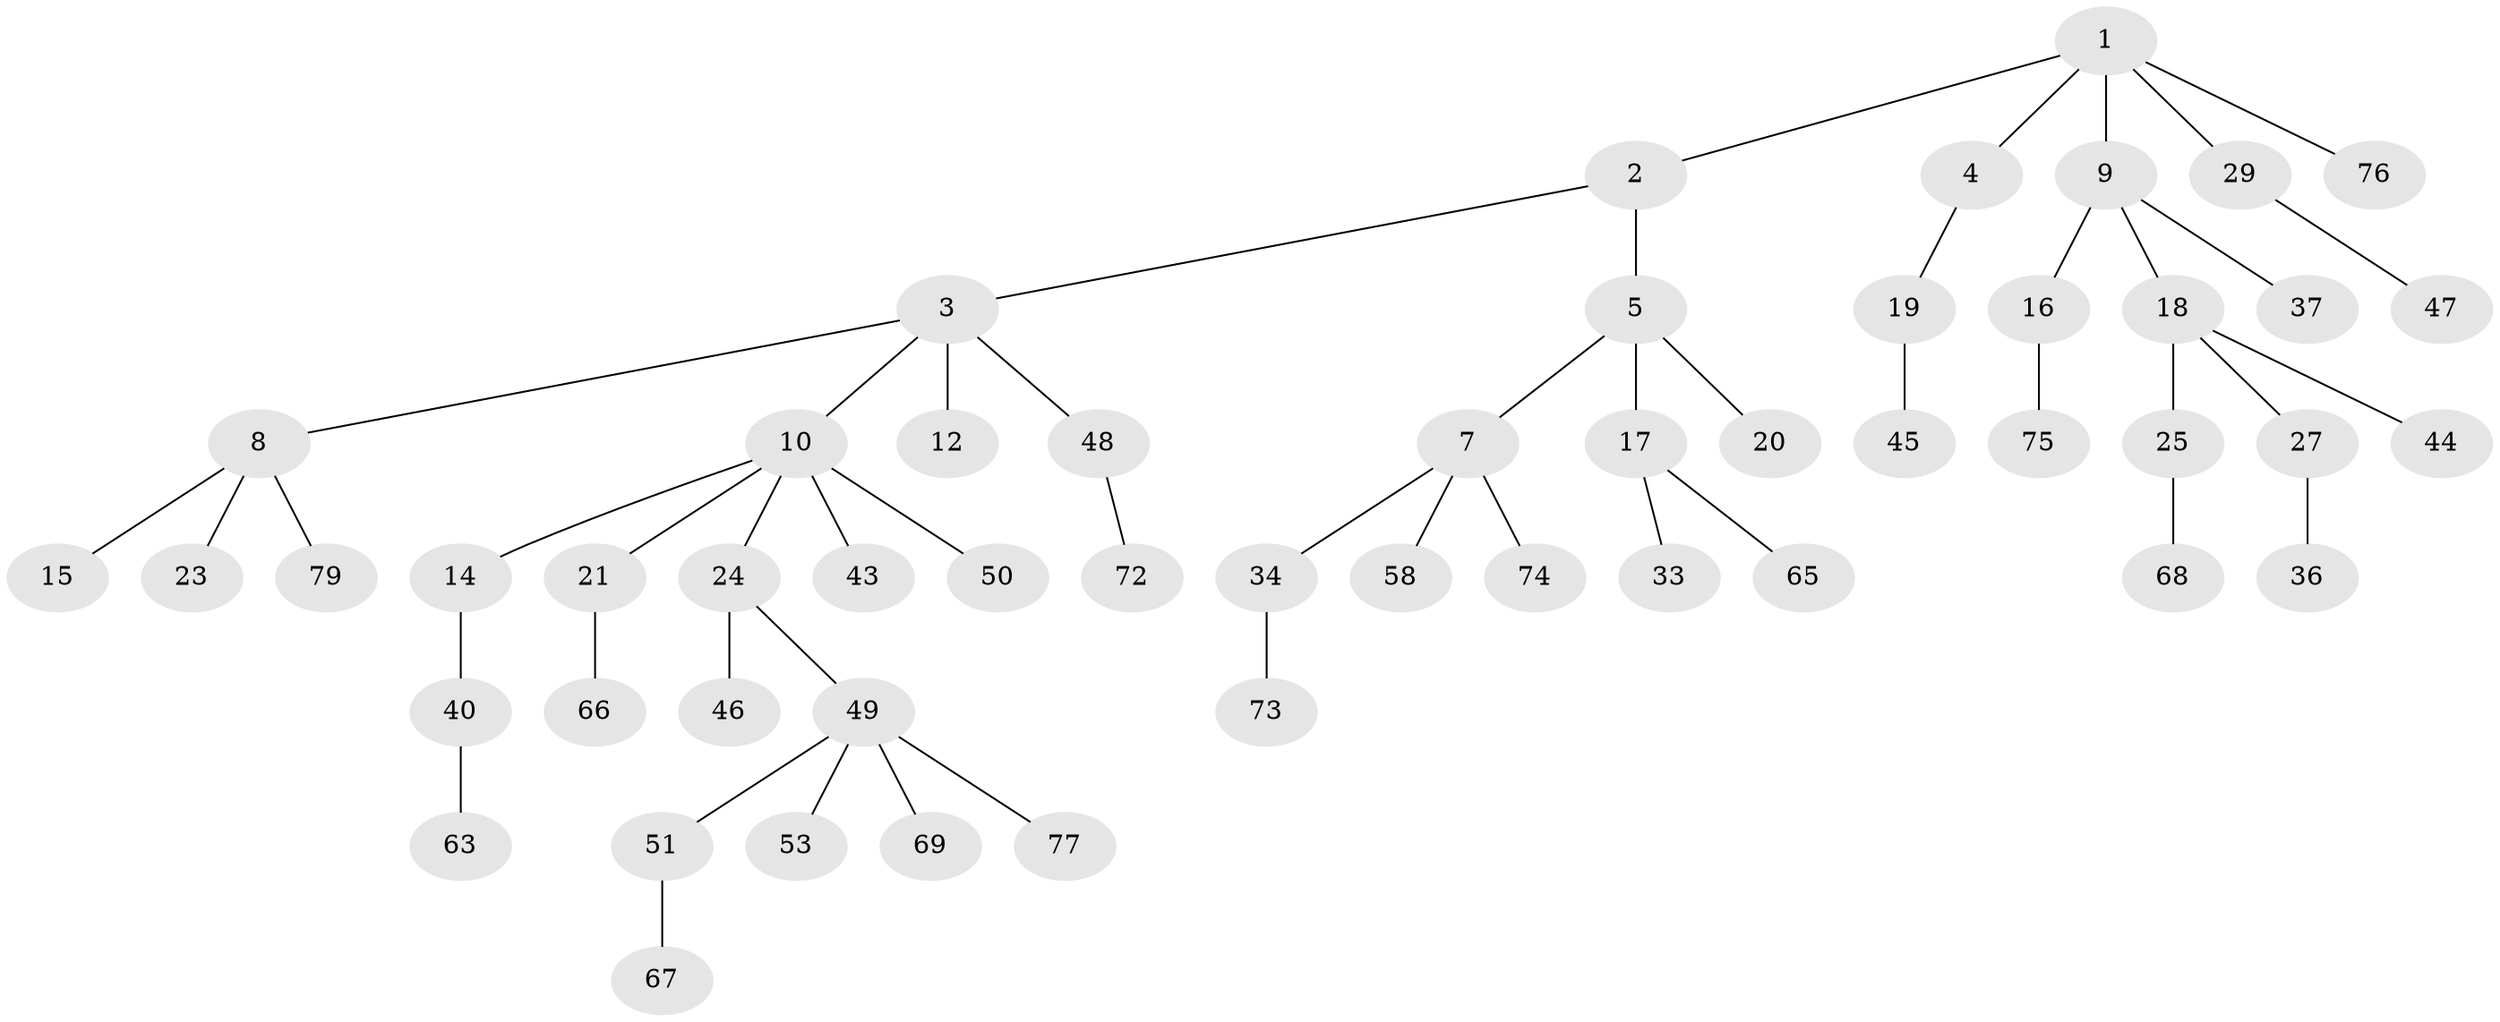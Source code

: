 // original degree distribution, {6: 0.02531645569620253, 4: 0.06329113924050633, 2: 0.22784810126582278, 5: 0.0379746835443038, 3: 0.13924050632911392, 1: 0.5063291139240507}
// Generated by graph-tools (version 1.1) at 2025/11/02/27/25 16:11:26]
// undirected, 52 vertices, 51 edges
graph export_dot {
graph [start="1"]
  node [color=gray90,style=filled];
  1 [super="+31"];
  2 [super="+55"];
  3 [super="+6"];
  4;
  5 [super="+32"];
  7 [super="+30"];
  8 [super="+13"];
  9;
  10 [super="+11"];
  12;
  14 [super="+42"];
  15 [super="+52"];
  16 [super="+26"];
  17 [super="+35"];
  18 [super="+61"];
  19 [super="+22"];
  20;
  21 [super="+41"];
  23;
  24 [super="+28"];
  25 [super="+38"];
  27 [super="+57"];
  29 [super="+56"];
  33;
  34 [super="+71"];
  36;
  37 [super="+39"];
  40 [super="+54"];
  43;
  44 [super="+60"];
  45;
  46 [super="+62"];
  47;
  48 [super="+70"];
  49 [super="+59"];
  50;
  51;
  53 [super="+64"];
  58;
  63;
  65;
  66;
  67;
  68;
  69;
  72;
  73;
  74;
  75 [super="+78"];
  76;
  77;
  79;
  1 -- 2;
  1 -- 4;
  1 -- 9;
  1 -- 29;
  1 -- 76;
  2 -- 3;
  2 -- 5;
  3 -- 8;
  3 -- 10;
  3 -- 48;
  3 -- 12;
  4 -- 19;
  5 -- 7;
  5 -- 17;
  5 -- 20;
  7 -- 34;
  7 -- 58;
  7 -- 74;
  8 -- 79;
  8 -- 15;
  8 -- 23;
  9 -- 16;
  9 -- 18;
  9 -- 37;
  10 -- 14;
  10 -- 21;
  10 -- 50;
  10 -- 24;
  10 -- 43;
  14 -- 40;
  16 -- 75;
  17 -- 33;
  17 -- 65;
  18 -- 25;
  18 -- 27;
  18 -- 44;
  19 -- 45;
  21 -- 66;
  24 -- 46;
  24 -- 49;
  25 -- 68;
  27 -- 36;
  29 -- 47;
  34 -- 73;
  40 -- 63;
  48 -- 72;
  49 -- 51;
  49 -- 53;
  49 -- 69;
  49 -- 77;
  51 -- 67;
}
